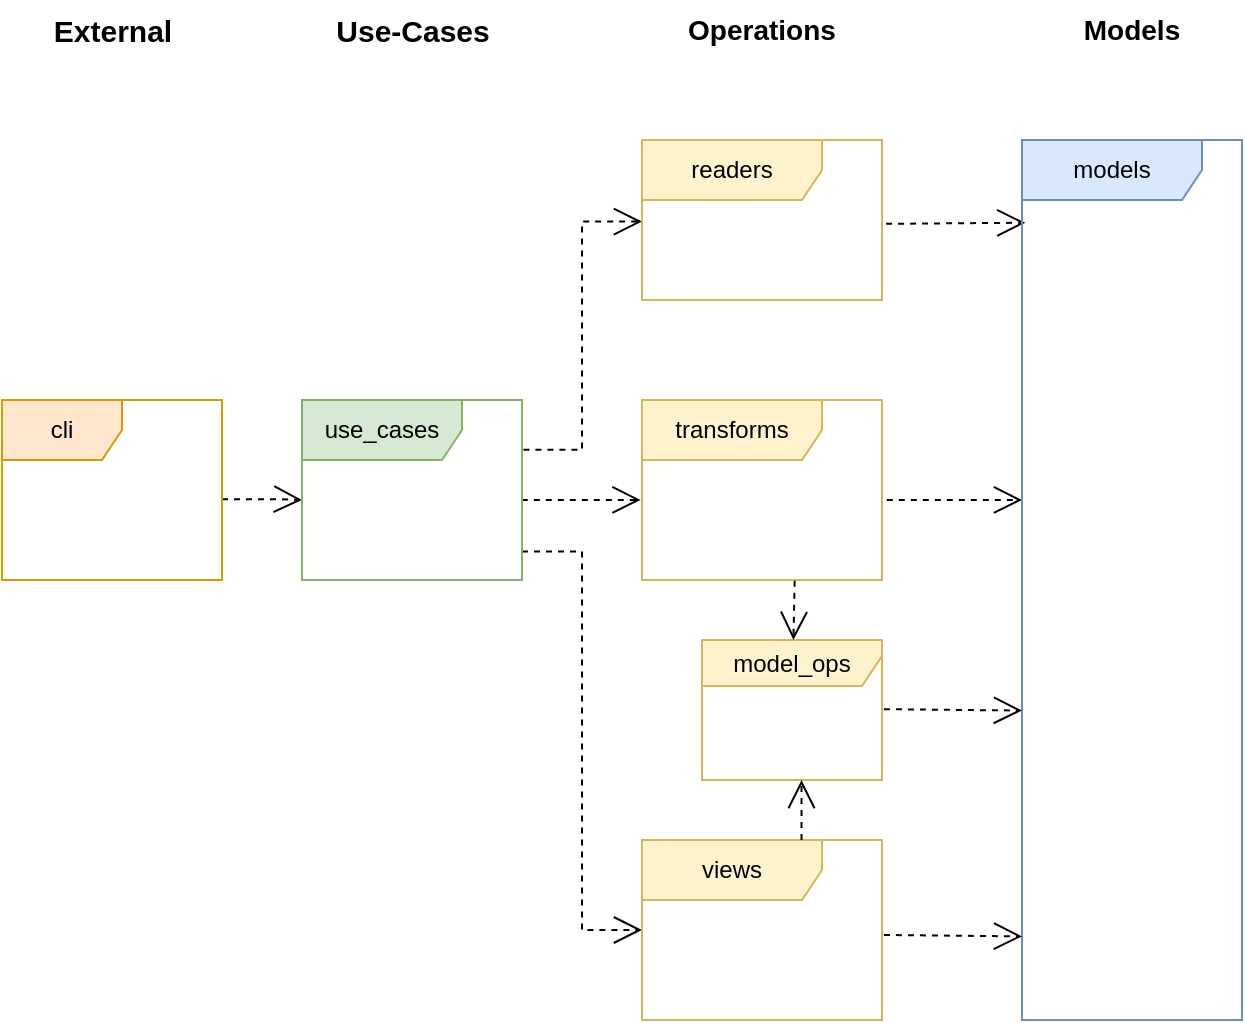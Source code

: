 <mxfile version="20.3.0" type="device"><diagram id="AipjPFIFoaHypeAhpyvd" name="Seite-2"><mxGraphModel dx="865" dy="541" grid="1" gridSize="10" guides="1" tooltips="1" connect="1" arrows="1" fold="1" page="1" pageScale="1" pageWidth="1169" pageHeight="827" math="0" shadow="0"><root><mxCell id="0"/><mxCell id="1" parent="0"/><mxCell id="VSHpXa1FVV7p_-k25T5q-19" value="" style="endArrow=open;endSize=12;dashed=1;html=1;rounded=0;edgeStyle=elbowEdgeStyle;exitX=1;exitY=0.552;exitDx=0;exitDy=0;exitPerimeter=0;" parent="1" source="VSHpXa1FVV7p_-k25T5q-5" target="VSHpXa1FVV7p_-k25T5q-8" edge="1"><mxGeometry x="-0.196" y="-45" width="160" relative="1" as="geometry"><mxPoint x="540" y="485" as="sourcePoint"/><mxPoint x="560" y="485" as="targetPoint"/><Array as="points"><mxPoint x="570" y="480"/><mxPoint x="590" y="480"/><mxPoint x="550" y="490"/><mxPoint x="550" y="480"/></Array><mxPoint as="offset"/></mxGeometry></mxCell><mxCell id="VSHpXa1FVV7p_-k25T5q-33" value="" style="endArrow=open;endSize=12;dashed=1;html=1;rounded=0;entryX=0;entryY=0.51;entryDx=0;entryDy=0;edgeStyle=elbowEdgeStyle;exitX=0.998;exitY=0.114;exitDx=0;exitDy=0;exitPerimeter=0;entryPerimeter=0;" parent="1" target="VSHpXa1FVV7p_-k25T5q-24" edge="1"><mxGeometry x="-0.369" width="160" relative="1" as="geometry"><mxPoint x="690.72" y="454.928" as="sourcePoint"/><mxPoint x="772.5" y="306" as="targetPoint"/><Array as="points"><mxPoint x="720" y="410"/><mxPoint x="720" y="200"/><mxPoint x="720" y="380"/><mxPoint x="720" y="380"/><mxPoint x="720" y="390"/><mxPoint x="720" y="383"/><mxPoint x="720" y="380"/><mxPoint x="720" y="240"/><mxPoint x="710" y="240"/><mxPoint x="694.86" y="125.72"/></Array><mxPoint as="offset"/></mxGeometry></mxCell><mxCell id="VSHpXa1FVV7p_-k25T5q-37" value="" style="endArrow=open;endSize=12;dashed=1;html=1;rounded=0;entryX=0.015;entryY=0.094;entryDx=0;entryDy=0;entryPerimeter=0;exitX=1.017;exitY=0.524;exitDx=0;exitDy=0;exitPerimeter=0;" parent="1" source="VSHpXa1FVV7p_-k25T5q-24" target="VSHpXa1FVV7p_-k25T5q-21" edge="1"><mxGeometry x="-0.035" width="160" relative="1" as="geometry"><mxPoint x="880" y="341" as="sourcePoint"/><mxPoint x="1020" y="380" as="targetPoint"/><mxPoint as="offset"/></mxGeometry></mxCell><mxCell id="VSHpXa1FVV7p_-k25T5q-44" value="" style="endArrow=open;endSize=12;dashed=1;html=1;rounded=0;entryX=-0.006;entryY=0.555;entryDx=0;entryDy=0;entryPerimeter=0;exitX=0.999;exitY=0.555;exitDx=0;exitDy=0;exitPerimeter=0;" parent="1" source="VSHpXa1FVV7p_-k25T5q-8" target="VSHpXa1FVV7p_-k25T5q-63" edge="1"><mxGeometry x="0.048" y="-36" width="160" relative="1" as="geometry"><mxPoint x="690.86" y="474.012" as="sourcePoint"/><mxPoint x="778.67" y="473.858" as="targetPoint"/><mxPoint as="offset"/></mxGeometry></mxCell><mxCell id="VSHpXa1FVV7p_-k25T5q-50" value="" style="endArrow=open;endSize=12;dashed=1;html=1;rounded=0;edgeStyle=elbowEdgeStyle;exitX=1;exitY=0.841;exitDx=0;exitDy=0;exitPerimeter=0;" parent="1" source="VSHpXa1FVV7p_-k25T5q-8" target="VSHpXa1FVV7p_-k25T5q-23" edge="1"><mxGeometry x="-0.567" width="160" relative="1" as="geometry"><mxPoint x="690.02" y="494.084" as="sourcePoint"/><mxPoint x="772.5" y="849.332" as="targetPoint"/><Array as="points"><mxPoint x="720" y="610"/><mxPoint x="720" y="590"/><mxPoint x="720" y="600"/><mxPoint x="720" y="660"/></Array><mxPoint as="offset"/></mxGeometry></mxCell><mxCell id="NK8n4LPoaSDRBJG6lkGD-2" value="" style="endArrow=open;endSize=12;dashed=1;html=1;rounded=0;entryX=0;entryY=0.409;entryDx=0;entryDy=0;entryPerimeter=0;exitX=1.02;exitY=0.556;exitDx=0;exitDy=0;exitPerimeter=0;" parent="1" source="VSHpXa1FVV7p_-k25T5q-63" target="VSHpXa1FVV7p_-k25T5q-21" edge="1"><mxGeometry x="-0.035" width="160" relative="1" as="geometry"><mxPoint x="880" y="464.99" as="sourcePoint"/><mxPoint x="1070" y="464.83" as="targetPoint"/><mxPoint as="offset"/></mxGeometry></mxCell><mxCell id="NK8n4LPoaSDRBJG6lkGD-9" value="Operations" style="text;html=1;strokeColor=none;fillColor=none;align=center;verticalAlign=middle;whiteSpace=wrap;rounded=0;fontSize=14;fontStyle=1" parent="1" vertex="1"><mxGeometry x="780" y="230" width="60" height="30" as="geometry"/></mxCell><mxCell id="NK8n4LPoaSDRBJG6lkGD-11" value="Models" style="text;html=1;strokeColor=none;fillColor=none;align=center;verticalAlign=middle;whiteSpace=wrap;rounded=0;fontSize=14;fontStyle=1" parent="1" vertex="1"><mxGeometry x="965" y="230" width="60" height="30" as="geometry"/></mxCell><mxCell id="NK8n4LPoaSDRBJG6lkGD-12" value="Use-Cases" style="text;html=1;strokeColor=none;fillColor=none;align=center;verticalAlign=middle;whiteSpace=wrap;rounded=0;fontSize=15;fontStyle=1" parent="1" vertex="1"><mxGeometry x="592.5" y="230" width="85" height="30" as="geometry"/></mxCell><mxCell id="VSHpXa1FVV7p_-k25T5q-5" value="cli" style="shape=umlFrame;whiteSpace=wrap;html=1;fillColor=#ffe6cc;strokeColor=#d79b00;" parent="1" vertex="1"><mxGeometry x="430" y="430" width="110" height="90" as="geometry"/></mxCell><mxCell id="VSHpXa1FVV7p_-k25T5q-8" value="use_cases" style="shape=umlFrame;whiteSpace=wrap;html=1;width=80;height=30;fillColor=#d5e8d4;strokeColor=#82b366;" parent="1" vertex="1"><mxGeometry x="580" y="430" width="110" height="90" as="geometry"/></mxCell><mxCell id="VSHpXa1FVV7p_-k25T5q-21" value="models" style="shape=umlFrame;whiteSpace=wrap;html=1;width=90;height=30;fillColor=#dae8fc;strokeColor=#6c8ebf;" parent="1" vertex="1"><mxGeometry x="940" y="300" width="110" height="440" as="geometry"/></mxCell><mxCell id="VSHpXa1FVV7p_-k25T5q-23" value="views" style="shape=umlFrame;whiteSpace=wrap;html=1;width=90;height=30;fillColor=#fff2cc;strokeColor=#d6b656;" parent="1" vertex="1"><mxGeometry x="750" y="650" width="120" height="90" as="geometry"/></mxCell><mxCell id="VSHpXa1FVV7p_-k25T5q-24" value="readers" style="shape=umlFrame;whiteSpace=wrap;html=1;width=90;height=30;fillColor=#fff2cc;strokeColor=#d6b656;" parent="1" vertex="1"><mxGeometry x="750" y="300" width="120" height="80" as="geometry"/></mxCell><mxCell id="VSHpXa1FVV7p_-k25T5q-58" value="model_ops" style="shape=umlFrame;whiteSpace=wrap;html=1;width=100;height=23;fillColor=#fff2cc;strokeColor=#d6b656;" parent="1" vertex="1"><mxGeometry x="780" y="550" width="90" height="70" as="geometry"/></mxCell><mxCell id="VSHpXa1FVV7p_-k25T5q-63" value="transforms" style="shape=umlFrame;whiteSpace=wrap;html=1;width=90;height=30;fillColor=#fff2cc;strokeColor=#d6b656;" parent="1" vertex="1"><mxGeometry x="750" y="430" width="120" height="90" as="geometry"/></mxCell><mxCell id="NK8n4LPoaSDRBJG6lkGD-15" value="External" style="text;html=1;strokeColor=none;fillColor=none;align=center;verticalAlign=middle;whiteSpace=wrap;rounded=0;fontSize=15;fontStyle=1" parent="1" vertex="1"><mxGeometry x="442.5" y="230" width="85" height="30" as="geometry"/></mxCell><mxCell id="rWj7sSauEPCM4DWLeh2K-2" value="" style="endArrow=open;endSize=12;dashed=1;html=1;rounded=0;exitX=0.636;exitY=1.004;exitDx=0;exitDy=0;exitPerimeter=0;" edge="1" parent="1" source="VSHpXa1FVV7p_-k25T5q-63" target="VSHpXa1FVV7p_-k25T5q-58"><mxGeometry x="-0.567" width="160" relative="1" as="geometry"><mxPoint x="830" y="520" as="sourcePoint"/><mxPoint x="850" y="719.31" as="targetPoint"/><mxPoint as="offset"/></mxGeometry></mxCell><mxCell id="rWj7sSauEPCM4DWLeh2K-3" value="" style="endArrow=open;endSize=12;dashed=1;html=1;rounded=0;" edge="1" parent="1"><mxGeometry x="-0.567" width="160" relative="1" as="geometry"><mxPoint x="829.76" y="650" as="sourcePoint"/><mxPoint x="829.76" y="620" as="targetPoint"/><mxPoint as="offset"/></mxGeometry></mxCell><mxCell id="rWj7sSauEPCM4DWLeh2K-5" value="" style="endArrow=open;endSize=12;dashed=1;html=1;rounded=0;exitX=1.008;exitY=0.386;exitDx=0;exitDy=0;exitPerimeter=0;entryX=0;entryY=0.905;entryDx=0;entryDy=0;entryPerimeter=0;" edge="1" parent="1" target="VSHpXa1FVV7p_-k25T5q-21"><mxGeometry x="-0.035" width="160" relative="1" as="geometry"><mxPoint x="870.96" y="697.5" as="sourcePoint"/><mxPoint x="930" y="698" as="targetPoint"/><mxPoint as="offset"/></mxGeometry></mxCell><mxCell id="rWj7sSauEPCM4DWLeh2K-6" value="" style="endArrow=open;endSize=12;dashed=1;html=1;rounded=0;exitX=1.008;exitY=0.386;exitDx=0;exitDy=0;exitPerimeter=0;entryX=0;entryY=0.905;entryDx=0;entryDy=0;entryPerimeter=0;" edge="1" parent="1"><mxGeometry x="-0.035" width="160" relative="1" as="geometry"><mxPoint x="870.96" y="584.58" as="sourcePoint"/><mxPoint x="940" y="585.28" as="targetPoint"/><mxPoint as="offset"/></mxGeometry></mxCell></root></mxGraphModel></diagram></mxfile>